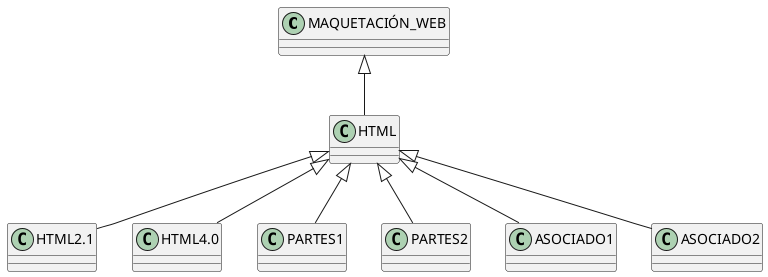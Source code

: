 @startuml 
 set namespaceSeparator none
MAQUETACIÓN_WEB <|-- HTML
HTML <|-- HTML2.1
HTML <|-- HTML4.0
HTML <|-- PARTES1
HTML <|-- PARTES2
HTML <|-- ASOCIADO1
HTML <|-- ASOCIADO2
@enduml
